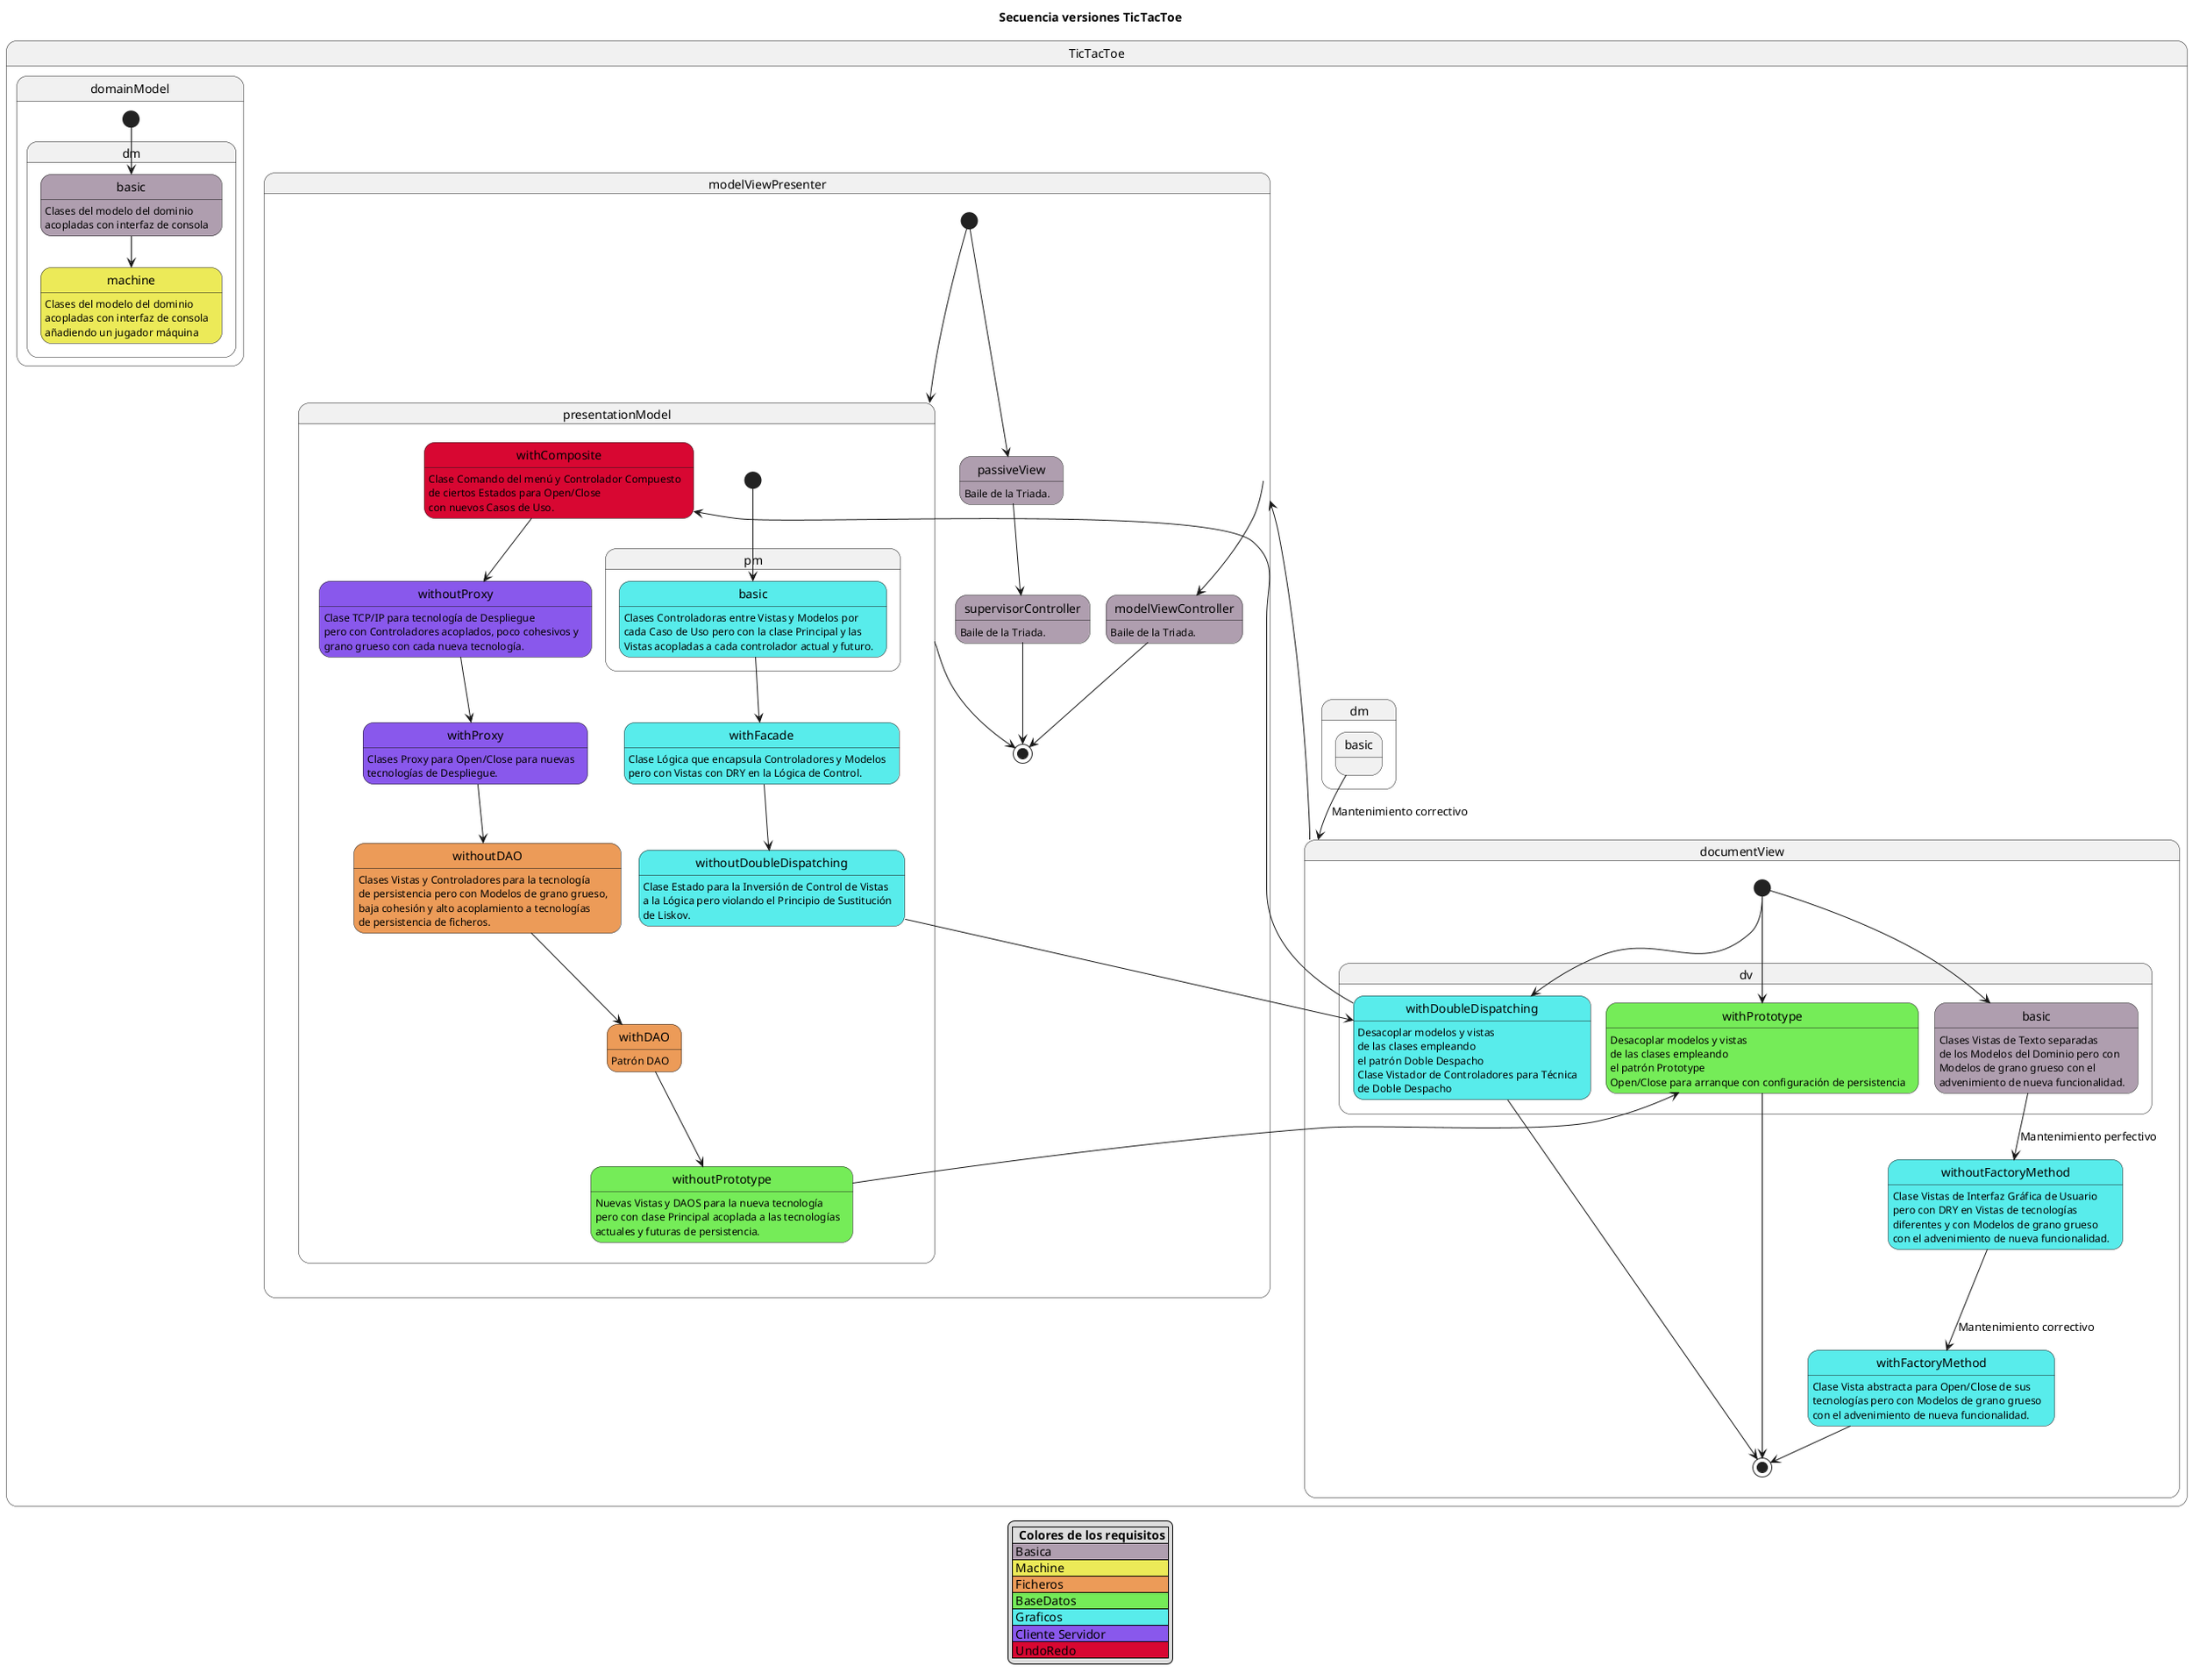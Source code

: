@startuml TicTacToe

title Secuencia versiones TicTacToe

state TicTacToe {

state domainModel {
[*] --> dm.basic
dm.basic --> dm.machine
    state dm.basic #AF9EAF: Clases del modelo del dominio\nacopladas con interfaz de consola 

    state dm.machine #ECEA58: Clases del modelo del dominio\nacopladas con interfaz de consola\nañadiendo un jugador máquina
}


state documentView {
[*] --> dv.withPrototype 
[*] --> dv.withDoubleDispatching 
    state dv.withPrototype #ECEA58: Desacoplar modelos y vistas\nde las clases empleando\nel patrón Prototype

    state dv.withDoubleDispatching #ECEA58: Desacoplar modelos y vistas\nde las clases empleando\nel patrón Doble Despacho


    [*] --> dv.basic 
    state dv.basic #AF9EAF: Clases Vistas de Texto separadas\nde los Modelos del Dominio pero con\nModelos de grano grueso con el\nadvenimiento de nueva funcionalidad.

    state withoutFactoryMethod #58ECEB:Clase Vistas de Interfaz Gráfica de Usuario\npero con DRY en Vistas de tecnologías\ndiferentes y con Modelos de grano grueso\ncon el advenimiento de nueva funcionalidad.

    state withFactoryMethod #58ECEB: Clase Vista abstracta para Open/Close de sus\ntecnologías pero con Modelos de grano grueso\ncon el advenimiento de nueva funcionalidad.


    dv.basic --> withoutFactoryMethod:Mantenimiento perfectivo
    withoutFactoryMethod --> withFactoryMethod:Mantenimiento correctivo
    withFactoryMethod-->[*]
    
    dv.withPrototype -->[*]
    dv.withDoubleDispatching-->[*]
}

dm.basic --> documentView:Mantenimiento correctivo
documentView --> modelViewPresenter


state modelViewPresenter {
    [*] --> presentationModel
    [*] --> passiveView
    presentationModel-->[*]


    state presentationModel {
    [*] --> pm.basic

    state pm.basic #58ECEB:Clases Controladoras entre Vistas y Modelos por\ncada Caso de Uso pero con la clase Principal y las\nVistas acopladas a cada controlador actual y futuro.

    state withFacade #58ECEB:Clase Lógica que encapsula Controladores y Modelos\npero con Vistas con DRY en la Lógica de Control.

    state withoutDoubleDispatching #58ECEB:Clase Estado para la Inversión de Control de Vistas\na la Lógica pero violando el Principio de Sustitución\nde Liskov.

    state withDoubleDispatching #58ECEB:Clase Vistador de Controladores para Técnica\nde Doble Despacho

    state withComposite #D80732:Clase Comando del menú y Controlador Compuesto\nde ciertos Estados para Open/Close\ncon nuevos Casos de Uso.

    state withoutProxy #8958EC:Clase TCP/IP para tecnología de Despliegue\npero con Controladores acoplados, poco cohesivos y\ngrano grueso con cada nueva tecnología.

    state withProxy #8958EC:Clases Proxy para Open/Close para nuevas\ntecnologías de Despliegue.

    state withoutDAO #EC9B58:Clases Vistas y Controladores para la tecnología\nde persistencia pero con Modelos de grano grueso,\nbaja cohesión y alto acoplamiento a tecnologías\nde persistencia de ficheros.

    state withDAO #EC9B58: Patrón DAO

    state withoutPrototype #75EC58:Nuevas Vistas y DAOS para la nueva tecnología\npero con clase Principal acoplada a las tecnologías\nactuales y futuras de persistencia.

    state withPrototype #75EC58:Open/Close para arranque con configuración de persistencia


    pm.basic --> withFacade
    withFacade --> withoutDoubleDispatching
    withoutDoubleDispatching --> withDoubleDispatching
    withDoubleDispatching --> withComposite
    withComposite --> withoutProxy
    withoutProxy --> withProxy
    withProxy --> withoutDAO
    withoutDAO --> withDAO
    withDAO --> withoutPrototype
    withoutPrototype --> withPrototype
}

state passiveView #AF9EAF: Baile de la Triada.

state supervisorController #AF9EAF: Baile de la Triada.

passiveView-->supervisorController
supervisorController-->[*]

modelViewPresenter --> modelViewController

state modelViewController #AF9EAF: Baile de la Triada.


modelViewController-->[*]
}
}
legend
|=  Colores de los requisitos |
|<#AF9EAF> Basica |
|<#ECEA58> Machine |
|<#EC9B58> Ficheros |
|<#75EC58> BaseDatos |
|<#58ECEB> Graficos |
|<#8958EC> Cliente Servidor|
|<#D80732> UndoRedo |
endlegend

@enduml
